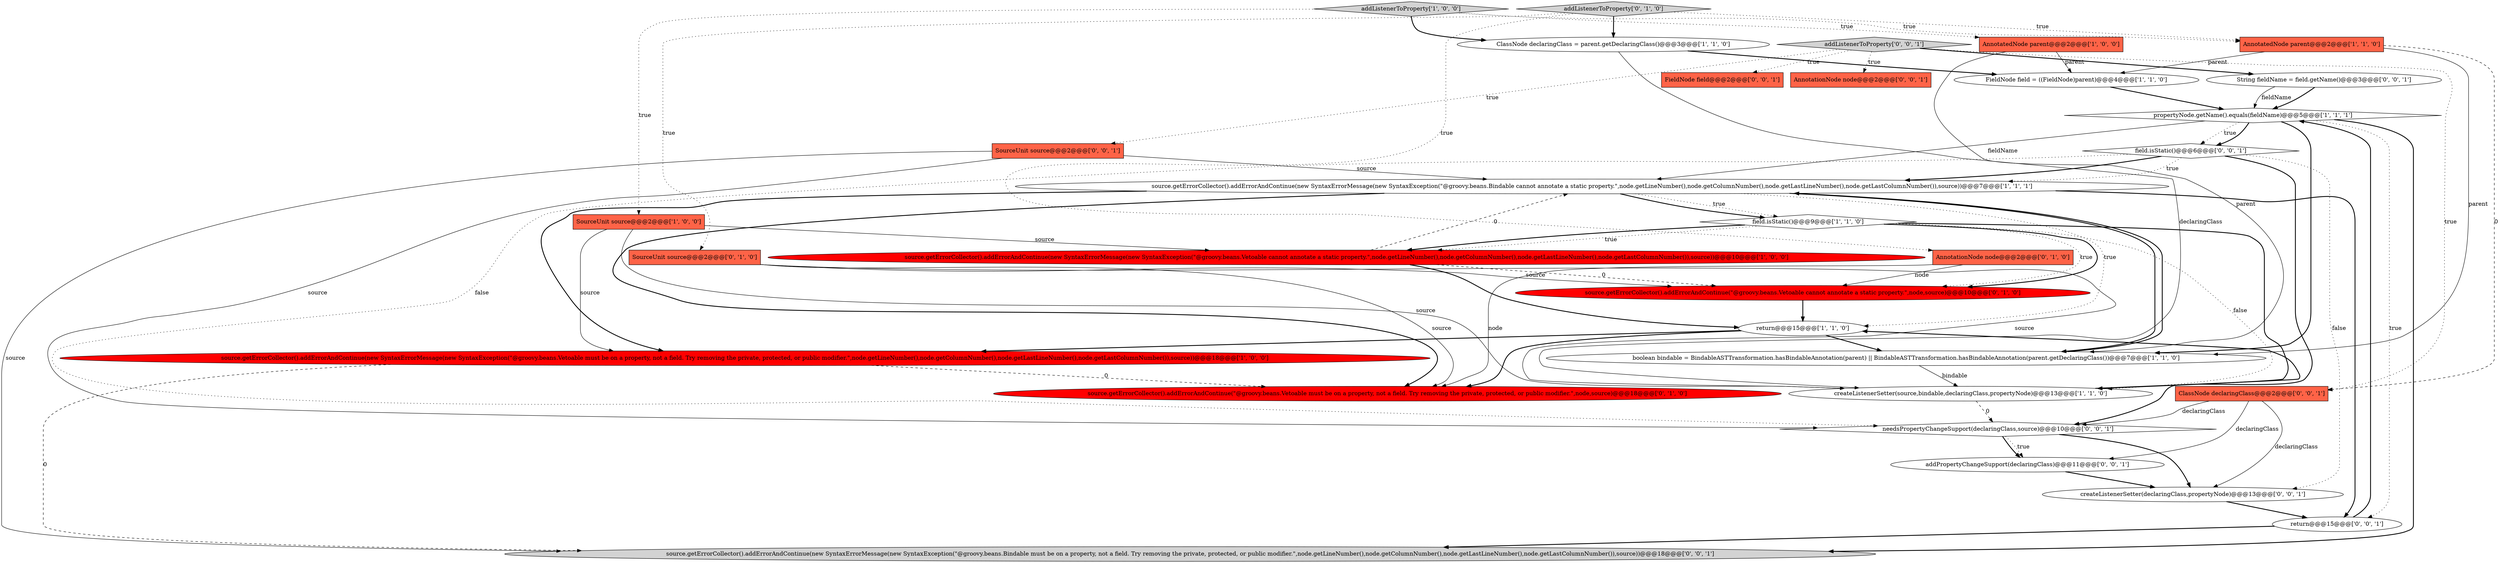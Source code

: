 digraph {
8 [style = filled, label = "AnnotatedNode parent@@@2@@@['1', '0', '0']", fillcolor = tomato, shape = box image = "AAA0AAABBB1BBB"];
18 [style = filled, label = "AnnotationNode node@@@2@@@['0', '1', '0']", fillcolor = tomato, shape = box image = "AAA0AAABBB2BBB"];
7 [style = filled, label = "source.getErrorCollector().addErrorAndContinue(new SyntaxErrorMessage(new SyntaxException(\"@groovy.beans.Bindable cannot annotate a static property.\",node.getLineNumber(),node.getColumnNumber(),node.getLastLineNumber(),node.getLastColumnNumber()),source))@@@7@@@['1', '1', '1']", fillcolor = white, shape = ellipse image = "AAA0AAABBB1BBB"];
15 [style = filled, label = "addListenerToProperty['0', '1', '0']", fillcolor = lightgray, shape = diamond image = "AAA0AAABBB2BBB"];
29 [style = filled, label = "String fieldName = field.getName()@@@3@@@['0', '0', '1']", fillcolor = white, shape = ellipse image = "AAA0AAABBB3BBB"];
22 [style = filled, label = "FieldNode field@@@2@@@['0', '0', '1']", fillcolor = tomato, shape = box image = "AAA0AAABBB3BBB"];
11 [style = filled, label = "source.getErrorCollector().addErrorAndContinue(new SyntaxErrorMessage(new SyntaxException(\"@groovy.beans.Vetoable must be on a property, not a field. Try removing the private, protected, or public modifier.\",node.getLineNumber(),node.getColumnNumber(),node.getLastLineNumber(),node.getLastColumnNumber()),source))@@@18@@@['1', '0', '0']", fillcolor = red, shape = ellipse image = "AAA1AAABBB1BBB"];
20 [style = filled, label = "needsPropertyChangeSupport(declaringClass,source)@@@10@@@['0', '0', '1']", fillcolor = white, shape = diamond image = "AAA0AAABBB3BBB"];
12 [style = filled, label = "AnnotatedNode parent@@@2@@@['1', '1', '0']", fillcolor = tomato, shape = box image = "AAA0AAABBB1BBB"];
28 [style = filled, label = "addPropertyChangeSupport(declaringClass)@@@11@@@['0', '0', '1']", fillcolor = white, shape = ellipse image = "AAA0AAABBB3BBB"];
25 [style = filled, label = "addListenerToProperty['0', '0', '1']", fillcolor = lightgray, shape = diamond image = "AAA0AAABBB3BBB"];
27 [style = filled, label = "ClassNode declaringClass@@@2@@@['0', '0', '1']", fillcolor = tomato, shape = box image = "AAA0AAABBB3BBB"];
4 [style = filled, label = "createListenerSetter(source,bindable,declaringClass,propertyNode)@@@13@@@['1', '1', '0']", fillcolor = white, shape = ellipse image = "AAA0AAABBB1BBB"];
16 [style = filled, label = "source.getErrorCollector().addErrorAndContinue(\"@groovy.beans.Vetoable cannot annotate a static property.\",node,source)@@@10@@@['0', '1', '0']", fillcolor = red, shape = ellipse image = "AAA1AAABBB2BBB"];
6 [style = filled, label = "FieldNode field = ((FieldNode)parent)@@@4@@@['1', '1', '0']", fillcolor = white, shape = ellipse image = "AAA0AAABBB1BBB"];
10 [style = filled, label = "source.getErrorCollector().addErrorAndContinue(new SyntaxErrorMessage(new SyntaxException(\"@groovy.beans.Vetoable cannot annotate a static property.\",node.getLineNumber(),node.getColumnNumber(),node.getLastLineNumber(),node.getLastColumnNumber()),source))@@@10@@@['1', '0', '0']", fillcolor = red, shape = ellipse image = "AAA1AAABBB1BBB"];
19 [style = filled, label = "AnnotationNode node@@@2@@@['0', '0', '1']", fillcolor = tomato, shape = box image = "AAA0AAABBB3BBB"];
9 [style = filled, label = "SourceUnit source@@@2@@@['1', '0', '0']", fillcolor = tomato, shape = box image = "AAA0AAABBB1BBB"];
21 [style = filled, label = "field.isStatic()@@@6@@@['0', '0', '1']", fillcolor = white, shape = diamond image = "AAA0AAABBB3BBB"];
17 [style = filled, label = "source.getErrorCollector().addErrorAndContinue(\"@groovy.beans.Vetoable must be on a property, not a field. Try removing the private, protected, or public modifier.\",node,source)@@@18@@@['0', '1', '0']", fillcolor = red, shape = ellipse image = "AAA1AAABBB2BBB"];
1 [style = filled, label = "addListenerToProperty['1', '0', '0']", fillcolor = lightgray, shape = diamond image = "AAA0AAABBB1BBB"];
5 [style = filled, label = "return@@@15@@@['1', '1', '0']", fillcolor = white, shape = ellipse image = "AAA0AAABBB1BBB"];
0 [style = filled, label = "boolean bindable = BindableASTTransformation.hasBindableAnnotation(parent) || BindableASTTransformation.hasBindableAnnotation(parent.getDeclaringClass())@@@7@@@['1', '1', '0']", fillcolor = white, shape = ellipse image = "AAA0AAABBB1BBB"];
13 [style = filled, label = "propertyNode.getName().equals(fieldName)@@@5@@@['1', '1', '1']", fillcolor = white, shape = diamond image = "AAA0AAABBB1BBB"];
30 [style = filled, label = "return@@@15@@@['0', '0', '1']", fillcolor = white, shape = ellipse image = "AAA0AAABBB3BBB"];
24 [style = filled, label = "source.getErrorCollector().addErrorAndContinue(new SyntaxErrorMessage(new SyntaxException(\"@groovy.beans.Bindable must be on a property, not a field. Try removing the private, protected, or public modifier.\",node.getLineNumber(),node.getColumnNumber(),node.getLastLineNumber(),node.getLastColumnNumber()),source))@@@18@@@['0', '0', '1']", fillcolor = lightgray, shape = ellipse image = "AAA0AAABBB3BBB"];
26 [style = filled, label = "SourceUnit source@@@2@@@['0', '0', '1']", fillcolor = tomato, shape = box image = "AAA0AAABBB3BBB"];
23 [style = filled, label = "createListenerSetter(declaringClass,propertyNode)@@@13@@@['0', '0', '1']", fillcolor = white, shape = ellipse image = "AAA0AAABBB3BBB"];
3 [style = filled, label = "ClassNode declaringClass = parent.getDeclaringClass()@@@3@@@['1', '1', '0']", fillcolor = white, shape = ellipse image = "AAA0AAABBB1BBB"];
14 [style = filled, label = "SourceUnit source@@@2@@@['0', '1', '0']", fillcolor = tomato, shape = box image = "AAA0AAABBB2BBB"];
2 [style = filled, label = "field.isStatic()@@@9@@@['1', '1', '0']", fillcolor = white, shape = diamond image = "AAA0AAABBB1BBB"];
2->10 [style = dotted, label="true"];
14->4 [style = solid, label="source"];
7->2 [style = dotted, label="true"];
30->24 [style = bold, label=""];
27->28 [style = solid, label="declaringClass"];
7->11 [style = bold, label=""];
7->17 [style = bold, label=""];
9->11 [style = solid, label="source"];
13->24 [style = bold, label=""];
23->30 [style = bold, label=""];
27->20 [style = solid, label="declaringClass"];
30->13 [style = bold, label=""];
7->30 [style = bold, label=""];
21->20 [style = dotted, label="false"];
12->6 [style = solid, label="parent"];
9->4 [style = solid, label="source"];
15->18 [style = dotted, label="true"];
20->28 [style = bold, label=""];
1->3 [style = bold, label=""];
3->6 [style = bold, label=""];
7->0 [style = bold, label=""];
8->0 [style = solid, label="parent"];
14->17 [style = solid, label="source"];
11->17 [style = dashed, label="0"];
25->29 [style = bold, label=""];
15->14 [style = dotted, label="true"];
2->10 [style = bold, label=""];
18->17 [style = solid, label="node"];
2->4 [style = bold, label=""];
5->17 [style = bold, label=""];
15->3 [style = bold, label=""];
10->7 [style = dashed, label="0"];
29->13 [style = bold, label=""];
12->0 [style = solid, label="parent"];
0->7 [style = bold, label=""];
7->5 [style = dotted, label="true"];
9->10 [style = solid, label="source"];
13->30 [style = dotted, label="true"];
3->4 [style = solid, label="declaringClass"];
10->5 [style = bold, label=""];
21->20 [style = bold, label=""];
13->7 [style = solid, label="fieldName"];
5->0 [style = bold, label=""];
20->23 [style = bold, label=""];
13->21 [style = dotted, label="true"];
20->28 [style = dotted, label="true"];
28->23 [style = bold, label=""];
7->2 [style = bold, label=""];
4->20 [style = dashed, label="0"];
29->13 [style = solid, label="fieldName"];
6->13 [style = bold, label=""];
1->9 [style = dotted, label="true"];
1->12 [style = dotted, label="true"];
21->7 [style = dotted, label="true"];
11->24 [style = dashed, label="0"];
18->16 [style = solid, label="node"];
1->8 [style = dotted, label="true"];
25->22 [style = dotted, label="true"];
12->27 [style = dashed, label="0"];
16->5 [style = bold, label=""];
15->12 [style = dotted, label="true"];
26->20 [style = solid, label="source"];
21->7 [style = bold, label=""];
14->16 [style = solid, label="source"];
5->11 [style = bold, label=""];
2->4 [style = dotted, label="false"];
10->16 [style = dashed, label="0"];
0->4 [style = solid, label="bindable"];
27->23 [style = solid, label="declaringClass"];
21->23 [style = dotted, label="false"];
8->6 [style = solid, label="parent"];
13->21 [style = bold, label=""];
25->19 [style = dotted, label="true"];
25->27 [style = dotted, label="true"];
26->7 [style = solid, label="source"];
4->5 [style = bold, label=""];
25->26 [style = dotted, label="true"];
26->24 [style = solid, label="source"];
2->16 [style = dotted, label="true"];
13->0 [style = bold, label=""];
2->16 [style = bold, label=""];
}
